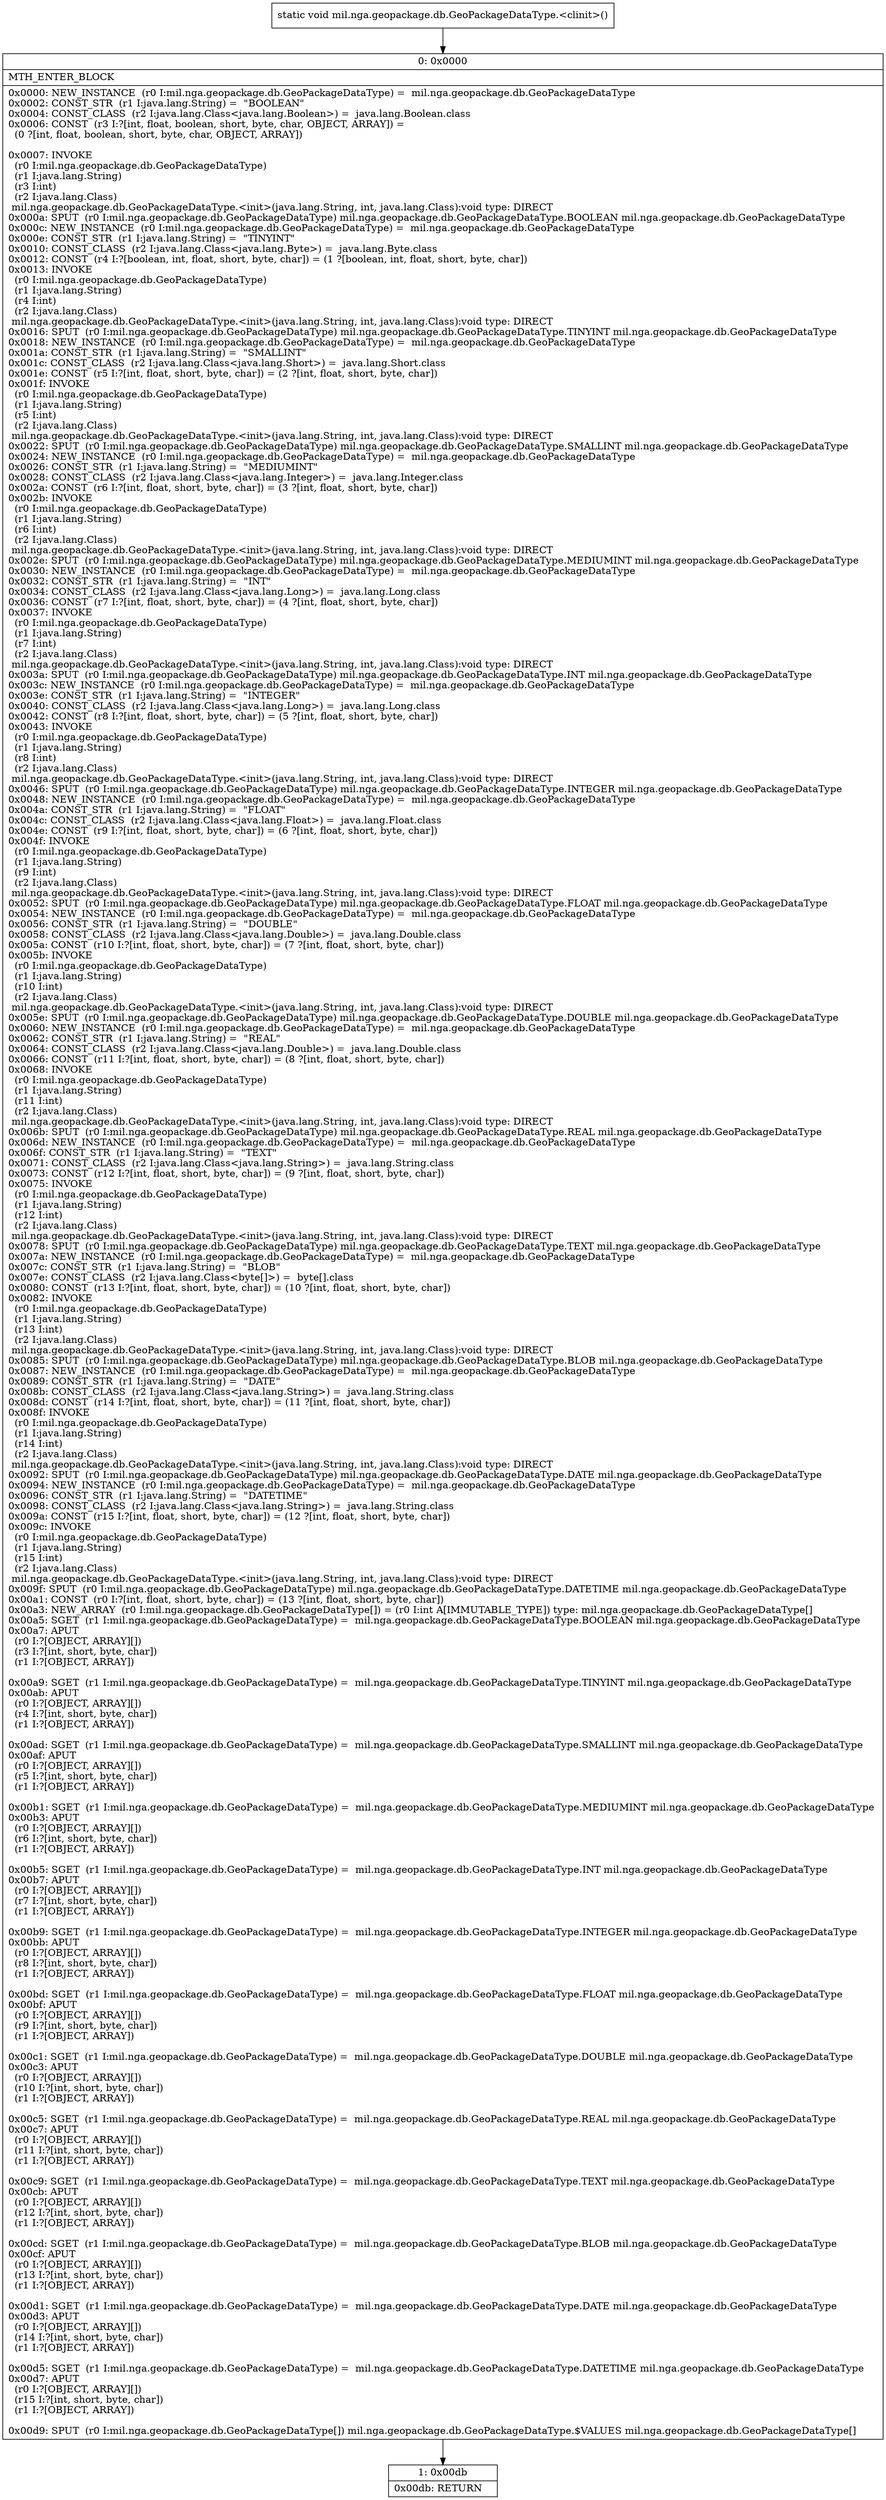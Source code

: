 digraph "CFG formil.nga.geopackage.db.GeoPackageDataType.\<clinit\>()V" {
Node_0 [shape=record,label="{0\:\ 0x0000|MTH_ENTER_BLOCK\l|0x0000: NEW_INSTANCE  (r0 I:mil.nga.geopackage.db.GeoPackageDataType) =  mil.nga.geopackage.db.GeoPackageDataType \l0x0002: CONST_STR  (r1 I:java.lang.String) =  \"BOOLEAN\" \l0x0004: CONST_CLASS  (r2 I:java.lang.Class\<java.lang.Boolean\>) =  java.lang.Boolean.class \l0x0006: CONST  (r3 I:?[int, float, boolean, short, byte, char, OBJECT, ARRAY]) = \l  (0 ?[int, float, boolean, short, byte, char, OBJECT, ARRAY])\l \l0x0007: INVOKE  \l  (r0 I:mil.nga.geopackage.db.GeoPackageDataType)\l  (r1 I:java.lang.String)\l  (r3 I:int)\l  (r2 I:java.lang.Class)\l mil.nga.geopackage.db.GeoPackageDataType.\<init\>(java.lang.String, int, java.lang.Class):void type: DIRECT \l0x000a: SPUT  (r0 I:mil.nga.geopackage.db.GeoPackageDataType) mil.nga.geopackage.db.GeoPackageDataType.BOOLEAN mil.nga.geopackage.db.GeoPackageDataType \l0x000c: NEW_INSTANCE  (r0 I:mil.nga.geopackage.db.GeoPackageDataType) =  mil.nga.geopackage.db.GeoPackageDataType \l0x000e: CONST_STR  (r1 I:java.lang.String) =  \"TINYINT\" \l0x0010: CONST_CLASS  (r2 I:java.lang.Class\<java.lang.Byte\>) =  java.lang.Byte.class \l0x0012: CONST  (r4 I:?[boolean, int, float, short, byte, char]) = (1 ?[boolean, int, float, short, byte, char]) \l0x0013: INVOKE  \l  (r0 I:mil.nga.geopackage.db.GeoPackageDataType)\l  (r1 I:java.lang.String)\l  (r4 I:int)\l  (r2 I:java.lang.Class)\l mil.nga.geopackage.db.GeoPackageDataType.\<init\>(java.lang.String, int, java.lang.Class):void type: DIRECT \l0x0016: SPUT  (r0 I:mil.nga.geopackage.db.GeoPackageDataType) mil.nga.geopackage.db.GeoPackageDataType.TINYINT mil.nga.geopackage.db.GeoPackageDataType \l0x0018: NEW_INSTANCE  (r0 I:mil.nga.geopackage.db.GeoPackageDataType) =  mil.nga.geopackage.db.GeoPackageDataType \l0x001a: CONST_STR  (r1 I:java.lang.String) =  \"SMALLINT\" \l0x001c: CONST_CLASS  (r2 I:java.lang.Class\<java.lang.Short\>) =  java.lang.Short.class \l0x001e: CONST  (r5 I:?[int, float, short, byte, char]) = (2 ?[int, float, short, byte, char]) \l0x001f: INVOKE  \l  (r0 I:mil.nga.geopackage.db.GeoPackageDataType)\l  (r1 I:java.lang.String)\l  (r5 I:int)\l  (r2 I:java.lang.Class)\l mil.nga.geopackage.db.GeoPackageDataType.\<init\>(java.lang.String, int, java.lang.Class):void type: DIRECT \l0x0022: SPUT  (r0 I:mil.nga.geopackage.db.GeoPackageDataType) mil.nga.geopackage.db.GeoPackageDataType.SMALLINT mil.nga.geopackage.db.GeoPackageDataType \l0x0024: NEW_INSTANCE  (r0 I:mil.nga.geopackage.db.GeoPackageDataType) =  mil.nga.geopackage.db.GeoPackageDataType \l0x0026: CONST_STR  (r1 I:java.lang.String) =  \"MEDIUMINT\" \l0x0028: CONST_CLASS  (r2 I:java.lang.Class\<java.lang.Integer\>) =  java.lang.Integer.class \l0x002a: CONST  (r6 I:?[int, float, short, byte, char]) = (3 ?[int, float, short, byte, char]) \l0x002b: INVOKE  \l  (r0 I:mil.nga.geopackage.db.GeoPackageDataType)\l  (r1 I:java.lang.String)\l  (r6 I:int)\l  (r2 I:java.lang.Class)\l mil.nga.geopackage.db.GeoPackageDataType.\<init\>(java.lang.String, int, java.lang.Class):void type: DIRECT \l0x002e: SPUT  (r0 I:mil.nga.geopackage.db.GeoPackageDataType) mil.nga.geopackage.db.GeoPackageDataType.MEDIUMINT mil.nga.geopackage.db.GeoPackageDataType \l0x0030: NEW_INSTANCE  (r0 I:mil.nga.geopackage.db.GeoPackageDataType) =  mil.nga.geopackage.db.GeoPackageDataType \l0x0032: CONST_STR  (r1 I:java.lang.String) =  \"INT\" \l0x0034: CONST_CLASS  (r2 I:java.lang.Class\<java.lang.Long\>) =  java.lang.Long.class \l0x0036: CONST  (r7 I:?[int, float, short, byte, char]) = (4 ?[int, float, short, byte, char]) \l0x0037: INVOKE  \l  (r0 I:mil.nga.geopackage.db.GeoPackageDataType)\l  (r1 I:java.lang.String)\l  (r7 I:int)\l  (r2 I:java.lang.Class)\l mil.nga.geopackage.db.GeoPackageDataType.\<init\>(java.lang.String, int, java.lang.Class):void type: DIRECT \l0x003a: SPUT  (r0 I:mil.nga.geopackage.db.GeoPackageDataType) mil.nga.geopackage.db.GeoPackageDataType.INT mil.nga.geopackage.db.GeoPackageDataType \l0x003c: NEW_INSTANCE  (r0 I:mil.nga.geopackage.db.GeoPackageDataType) =  mil.nga.geopackage.db.GeoPackageDataType \l0x003e: CONST_STR  (r1 I:java.lang.String) =  \"INTEGER\" \l0x0040: CONST_CLASS  (r2 I:java.lang.Class\<java.lang.Long\>) =  java.lang.Long.class \l0x0042: CONST  (r8 I:?[int, float, short, byte, char]) = (5 ?[int, float, short, byte, char]) \l0x0043: INVOKE  \l  (r0 I:mil.nga.geopackage.db.GeoPackageDataType)\l  (r1 I:java.lang.String)\l  (r8 I:int)\l  (r2 I:java.lang.Class)\l mil.nga.geopackage.db.GeoPackageDataType.\<init\>(java.lang.String, int, java.lang.Class):void type: DIRECT \l0x0046: SPUT  (r0 I:mil.nga.geopackage.db.GeoPackageDataType) mil.nga.geopackage.db.GeoPackageDataType.INTEGER mil.nga.geopackage.db.GeoPackageDataType \l0x0048: NEW_INSTANCE  (r0 I:mil.nga.geopackage.db.GeoPackageDataType) =  mil.nga.geopackage.db.GeoPackageDataType \l0x004a: CONST_STR  (r1 I:java.lang.String) =  \"FLOAT\" \l0x004c: CONST_CLASS  (r2 I:java.lang.Class\<java.lang.Float\>) =  java.lang.Float.class \l0x004e: CONST  (r9 I:?[int, float, short, byte, char]) = (6 ?[int, float, short, byte, char]) \l0x004f: INVOKE  \l  (r0 I:mil.nga.geopackage.db.GeoPackageDataType)\l  (r1 I:java.lang.String)\l  (r9 I:int)\l  (r2 I:java.lang.Class)\l mil.nga.geopackage.db.GeoPackageDataType.\<init\>(java.lang.String, int, java.lang.Class):void type: DIRECT \l0x0052: SPUT  (r0 I:mil.nga.geopackage.db.GeoPackageDataType) mil.nga.geopackage.db.GeoPackageDataType.FLOAT mil.nga.geopackage.db.GeoPackageDataType \l0x0054: NEW_INSTANCE  (r0 I:mil.nga.geopackage.db.GeoPackageDataType) =  mil.nga.geopackage.db.GeoPackageDataType \l0x0056: CONST_STR  (r1 I:java.lang.String) =  \"DOUBLE\" \l0x0058: CONST_CLASS  (r2 I:java.lang.Class\<java.lang.Double\>) =  java.lang.Double.class \l0x005a: CONST  (r10 I:?[int, float, short, byte, char]) = (7 ?[int, float, short, byte, char]) \l0x005b: INVOKE  \l  (r0 I:mil.nga.geopackage.db.GeoPackageDataType)\l  (r1 I:java.lang.String)\l  (r10 I:int)\l  (r2 I:java.lang.Class)\l mil.nga.geopackage.db.GeoPackageDataType.\<init\>(java.lang.String, int, java.lang.Class):void type: DIRECT \l0x005e: SPUT  (r0 I:mil.nga.geopackage.db.GeoPackageDataType) mil.nga.geopackage.db.GeoPackageDataType.DOUBLE mil.nga.geopackage.db.GeoPackageDataType \l0x0060: NEW_INSTANCE  (r0 I:mil.nga.geopackage.db.GeoPackageDataType) =  mil.nga.geopackage.db.GeoPackageDataType \l0x0062: CONST_STR  (r1 I:java.lang.String) =  \"REAL\" \l0x0064: CONST_CLASS  (r2 I:java.lang.Class\<java.lang.Double\>) =  java.lang.Double.class \l0x0066: CONST  (r11 I:?[int, float, short, byte, char]) = (8 ?[int, float, short, byte, char]) \l0x0068: INVOKE  \l  (r0 I:mil.nga.geopackage.db.GeoPackageDataType)\l  (r1 I:java.lang.String)\l  (r11 I:int)\l  (r2 I:java.lang.Class)\l mil.nga.geopackage.db.GeoPackageDataType.\<init\>(java.lang.String, int, java.lang.Class):void type: DIRECT \l0x006b: SPUT  (r0 I:mil.nga.geopackage.db.GeoPackageDataType) mil.nga.geopackage.db.GeoPackageDataType.REAL mil.nga.geopackage.db.GeoPackageDataType \l0x006d: NEW_INSTANCE  (r0 I:mil.nga.geopackage.db.GeoPackageDataType) =  mil.nga.geopackage.db.GeoPackageDataType \l0x006f: CONST_STR  (r1 I:java.lang.String) =  \"TEXT\" \l0x0071: CONST_CLASS  (r2 I:java.lang.Class\<java.lang.String\>) =  java.lang.String.class \l0x0073: CONST  (r12 I:?[int, float, short, byte, char]) = (9 ?[int, float, short, byte, char]) \l0x0075: INVOKE  \l  (r0 I:mil.nga.geopackage.db.GeoPackageDataType)\l  (r1 I:java.lang.String)\l  (r12 I:int)\l  (r2 I:java.lang.Class)\l mil.nga.geopackage.db.GeoPackageDataType.\<init\>(java.lang.String, int, java.lang.Class):void type: DIRECT \l0x0078: SPUT  (r0 I:mil.nga.geopackage.db.GeoPackageDataType) mil.nga.geopackage.db.GeoPackageDataType.TEXT mil.nga.geopackage.db.GeoPackageDataType \l0x007a: NEW_INSTANCE  (r0 I:mil.nga.geopackage.db.GeoPackageDataType) =  mil.nga.geopackage.db.GeoPackageDataType \l0x007c: CONST_STR  (r1 I:java.lang.String) =  \"BLOB\" \l0x007e: CONST_CLASS  (r2 I:java.lang.Class\<byte[]\>) =  byte[].class \l0x0080: CONST  (r13 I:?[int, float, short, byte, char]) = (10 ?[int, float, short, byte, char]) \l0x0082: INVOKE  \l  (r0 I:mil.nga.geopackage.db.GeoPackageDataType)\l  (r1 I:java.lang.String)\l  (r13 I:int)\l  (r2 I:java.lang.Class)\l mil.nga.geopackage.db.GeoPackageDataType.\<init\>(java.lang.String, int, java.lang.Class):void type: DIRECT \l0x0085: SPUT  (r0 I:mil.nga.geopackage.db.GeoPackageDataType) mil.nga.geopackage.db.GeoPackageDataType.BLOB mil.nga.geopackage.db.GeoPackageDataType \l0x0087: NEW_INSTANCE  (r0 I:mil.nga.geopackage.db.GeoPackageDataType) =  mil.nga.geopackage.db.GeoPackageDataType \l0x0089: CONST_STR  (r1 I:java.lang.String) =  \"DATE\" \l0x008b: CONST_CLASS  (r2 I:java.lang.Class\<java.lang.String\>) =  java.lang.String.class \l0x008d: CONST  (r14 I:?[int, float, short, byte, char]) = (11 ?[int, float, short, byte, char]) \l0x008f: INVOKE  \l  (r0 I:mil.nga.geopackage.db.GeoPackageDataType)\l  (r1 I:java.lang.String)\l  (r14 I:int)\l  (r2 I:java.lang.Class)\l mil.nga.geopackage.db.GeoPackageDataType.\<init\>(java.lang.String, int, java.lang.Class):void type: DIRECT \l0x0092: SPUT  (r0 I:mil.nga.geopackage.db.GeoPackageDataType) mil.nga.geopackage.db.GeoPackageDataType.DATE mil.nga.geopackage.db.GeoPackageDataType \l0x0094: NEW_INSTANCE  (r0 I:mil.nga.geopackage.db.GeoPackageDataType) =  mil.nga.geopackage.db.GeoPackageDataType \l0x0096: CONST_STR  (r1 I:java.lang.String) =  \"DATETIME\" \l0x0098: CONST_CLASS  (r2 I:java.lang.Class\<java.lang.String\>) =  java.lang.String.class \l0x009a: CONST  (r15 I:?[int, float, short, byte, char]) = (12 ?[int, float, short, byte, char]) \l0x009c: INVOKE  \l  (r0 I:mil.nga.geopackage.db.GeoPackageDataType)\l  (r1 I:java.lang.String)\l  (r15 I:int)\l  (r2 I:java.lang.Class)\l mil.nga.geopackage.db.GeoPackageDataType.\<init\>(java.lang.String, int, java.lang.Class):void type: DIRECT \l0x009f: SPUT  (r0 I:mil.nga.geopackage.db.GeoPackageDataType) mil.nga.geopackage.db.GeoPackageDataType.DATETIME mil.nga.geopackage.db.GeoPackageDataType \l0x00a1: CONST  (r0 I:?[int, float, short, byte, char]) = (13 ?[int, float, short, byte, char]) \l0x00a3: NEW_ARRAY  (r0 I:mil.nga.geopackage.db.GeoPackageDataType[]) = (r0 I:int A[IMMUTABLE_TYPE]) type: mil.nga.geopackage.db.GeoPackageDataType[] \l0x00a5: SGET  (r1 I:mil.nga.geopackage.db.GeoPackageDataType) =  mil.nga.geopackage.db.GeoPackageDataType.BOOLEAN mil.nga.geopackage.db.GeoPackageDataType \l0x00a7: APUT  \l  (r0 I:?[OBJECT, ARRAY][])\l  (r3 I:?[int, short, byte, char])\l  (r1 I:?[OBJECT, ARRAY])\l \l0x00a9: SGET  (r1 I:mil.nga.geopackage.db.GeoPackageDataType) =  mil.nga.geopackage.db.GeoPackageDataType.TINYINT mil.nga.geopackage.db.GeoPackageDataType \l0x00ab: APUT  \l  (r0 I:?[OBJECT, ARRAY][])\l  (r4 I:?[int, short, byte, char])\l  (r1 I:?[OBJECT, ARRAY])\l \l0x00ad: SGET  (r1 I:mil.nga.geopackage.db.GeoPackageDataType) =  mil.nga.geopackage.db.GeoPackageDataType.SMALLINT mil.nga.geopackage.db.GeoPackageDataType \l0x00af: APUT  \l  (r0 I:?[OBJECT, ARRAY][])\l  (r5 I:?[int, short, byte, char])\l  (r1 I:?[OBJECT, ARRAY])\l \l0x00b1: SGET  (r1 I:mil.nga.geopackage.db.GeoPackageDataType) =  mil.nga.geopackage.db.GeoPackageDataType.MEDIUMINT mil.nga.geopackage.db.GeoPackageDataType \l0x00b3: APUT  \l  (r0 I:?[OBJECT, ARRAY][])\l  (r6 I:?[int, short, byte, char])\l  (r1 I:?[OBJECT, ARRAY])\l \l0x00b5: SGET  (r1 I:mil.nga.geopackage.db.GeoPackageDataType) =  mil.nga.geopackage.db.GeoPackageDataType.INT mil.nga.geopackage.db.GeoPackageDataType \l0x00b7: APUT  \l  (r0 I:?[OBJECT, ARRAY][])\l  (r7 I:?[int, short, byte, char])\l  (r1 I:?[OBJECT, ARRAY])\l \l0x00b9: SGET  (r1 I:mil.nga.geopackage.db.GeoPackageDataType) =  mil.nga.geopackage.db.GeoPackageDataType.INTEGER mil.nga.geopackage.db.GeoPackageDataType \l0x00bb: APUT  \l  (r0 I:?[OBJECT, ARRAY][])\l  (r8 I:?[int, short, byte, char])\l  (r1 I:?[OBJECT, ARRAY])\l \l0x00bd: SGET  (r1 I:mil.nga.geopackage.db.GeoPackageDataType) =  mil.nga.geopackage.db.GeoPackageDataType.FLOAT mil.nga.geopackage.db.GeoPackageDataType \l0x00bf: APUT  \l  (r0 I:?[OBJECT, ARRAY][])\l  (r9 I:?[int, short, byte, char])\l  (r1 I:?[OBJECT, ARRAY])\l \l0x00c1: SGET  (r1 I:mil.nga.geopackage.db.GeoPackageDataType) =  mil.nga.geopackage.db.GeoPackageDataType.DOUBLE mil.nga.geopackage.db.GeoPackageDataType \l0x00c3: APUT  \l  (r0 I:?[OBJECT, ARRAY][])\l  (r10 I:?[int, short, byte, char])\l  (r1 I:?[OBJECT, ARRAY])\l \l0x00c5: SGET  (r1 I:mil.nga.geopackage.db.GeoPackageDataType) =  mil.nga.geopackage.db.GeoPackageDataType.REAL mil.nga.geopackage.db.GeoPackageDataType \l0x00c7: APUT  \l  (r0 I:?[OBJECT, ARRAY][])\l  (r11 I:?[int, short, byte, char])\l  (r1 I:?[OBJECT, ARRAY])\l \l0x00c9: SGET  (r1 I:mil.nga.geopackage.db.GeoPackageDataType) =  mil.nga.geopackage.db.GeoPackageDataType.TEXT mil.nga.geopackage.db.GeoPackageDataType \l0x00cb: APUT  \l  (r0 I:?[OBJECT, ARRAY][])\l  (r12 I:?[int, short, byte, char])\l  (r1 I:?[OBJECT, ARRAY])\l \l0x00cd: SGET  (r1 I:mil.nga.geopackage.db.GeoPackageDataType) =  mil.nga.geopackage.db.GeoPackageDataType.BLOB mil.nga.geopackage.db.GeoPackageDataType \l0x00cf: APUT  \l  (r0 I:?[OBJECT, ARRAY][])\l  (r13 I:?[int, short, byte, char])\l  (r1 I:?[OBJECT, ARRAY])\l \l0x00d1: SGET  (r1 I:mil.nga.geopackage.db.GeoPackageDataType) =  mil.nga.geopackage.db.GeoPackageDataType.DATE mil.nga.geopackage.db.GeoPackageDataType \l0x00d3: APUT  \l  (r0 I:?[OBJECT, ARRAY][])\l  (r14 I:?[int, short, byte, char])\l  (r1 I:?[OBJECT, ARRAY])\l \l0x00d5: SGET  (r1 I:mil.nga.geopackage.db.GeoPackageDataType) =  mil.nga.geopackage.db.GeoPackageDataType.DATETIME mil.nga.geopackage.db.GeoPackageDataType \l0x00d7: APUT  \l  (r0 I:?[OBJECT, ARRAY][])\l  (r15 I:?[int, short, byte, char])\l  (r1 I:?[OBJECT, ARRAY])\l \l0x00d9: SPUT  (r0 I:mil.nga.geopackage.db.GeoPackageDataType[]) mil.nga.geopackage.db.GeoPackageDataType.$VALUES mil.nga.geopackage.db.GeoPackageDataType[] \l}"];
Node_1 [shape=record,label="{1\:\ 0x00db|0x00db: RETURN   \l}"];
MethodNode[shape=record,label="{static void mil.nga.geopackage.db.GeoPackageDataType.\<clinit\>() }"];
MethodNode -> Node_0;
Node_0 -> Node_1;
}

